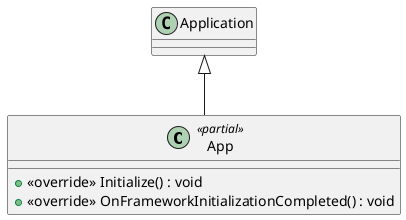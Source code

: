 @startuml
class App <<partial>> {
    + <<override>> Initialize() : void
    + <<override>> OnFrameworkInitializationCompleted() : void
}
Application <|-- App
@enduml

